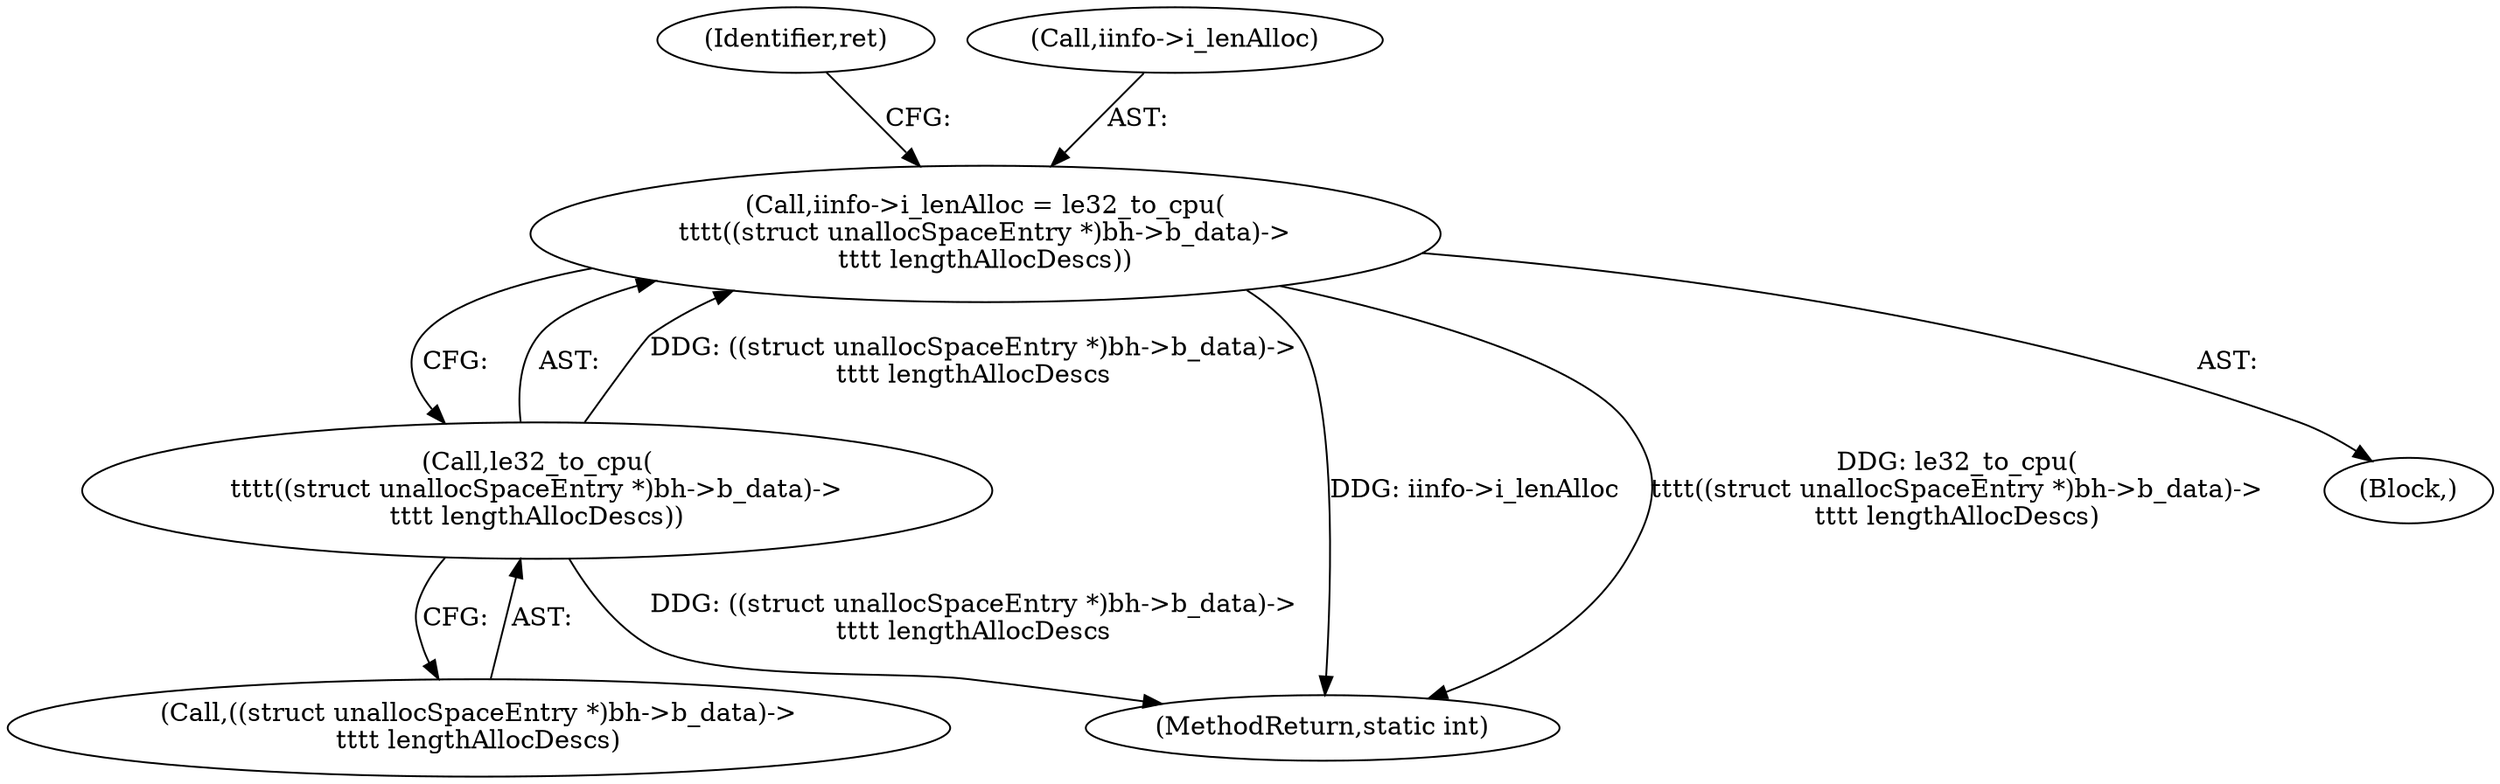 digraph "0_linux_e159332b9af4b04d882dbcfe1bb0117f0a6d4b58@pointer" {
"1000533" [label="(Call,iinfo->i_lenAlloc = le32_to_cpu(\n\t\t\t\t((struct unallocSpaceEntry *)bh->b_data)->\n\t\t\t\t lengthAllocDescs))"];
"1000537" [label="(Call,le32_to_cpu(\n\t\t\t\t((struct unallocSpaceEntry *)bh->b_data)->\n\t\t\t\t lengthAllocDescs))"];
"1000537" [label="(Call,le32_to_cpu(\n\t\t\t\t((struct unallocSpaceEntry *)bh->b_data)->\n\t\t\t\t lengthAllocDescs))"];
"1000546" [label="(Identifier,ret)"];
"1000534" [label="(Call,iinfo->i_lenAlloc)"];
"1000533" [label="(Call,iinfo->i_lenAlloc = le32_to_cpu(\n\t\t\t\t((struct unallocSpaceEntry *)bh->b_data)->\n\t\t\t\t lengthAllocDescs))"];
"1001226" [label="(MethodReturn,static int)"];
"1000538" [label="(Call,((struct unallocSpaceEntry *)bh->b_data)->\n\t\t\t\t lengthAllocDescs)"];
"1000522" [label="(Block,)"];
"1000533" -> "1000522"  [label="AST: "];
"1000533" -> "1000537"  [label="CFG: "];
"1000534" -> "1000533"  [label="AST: "];
"1000537" -> "1000533"  [label="AST: "];
"1000546" -> "1000533"  [label="CFG: "];
"1000533" -> "1001226"  [label="DDG: iinfo->i_lenAlloc"];
"1000533" -> "1001226"  [label="DDG: le32_to_cpu(\n\t\t\t\t((struct unallocSpaceEntry *)bh->b_data)->\n\t\t\t\t lengthAllocDescs)"];
"1000537" -> "1000533"  [label="DDG: ((struct unallocSpaceEntry *)bh->b_data)->\n\t\t\t\t lengthAllocDescs"];
"1000537" -> "1000538"  [label="CFG: "];
"1000538" -> "1000537"  [label="AST: "];
"1000537" -> "1001226"  [label="DDG: ((struct unallocSpaceEntry *)bh->b_data)->\n\t\t\t\t lengthAllocDescs"];
}
